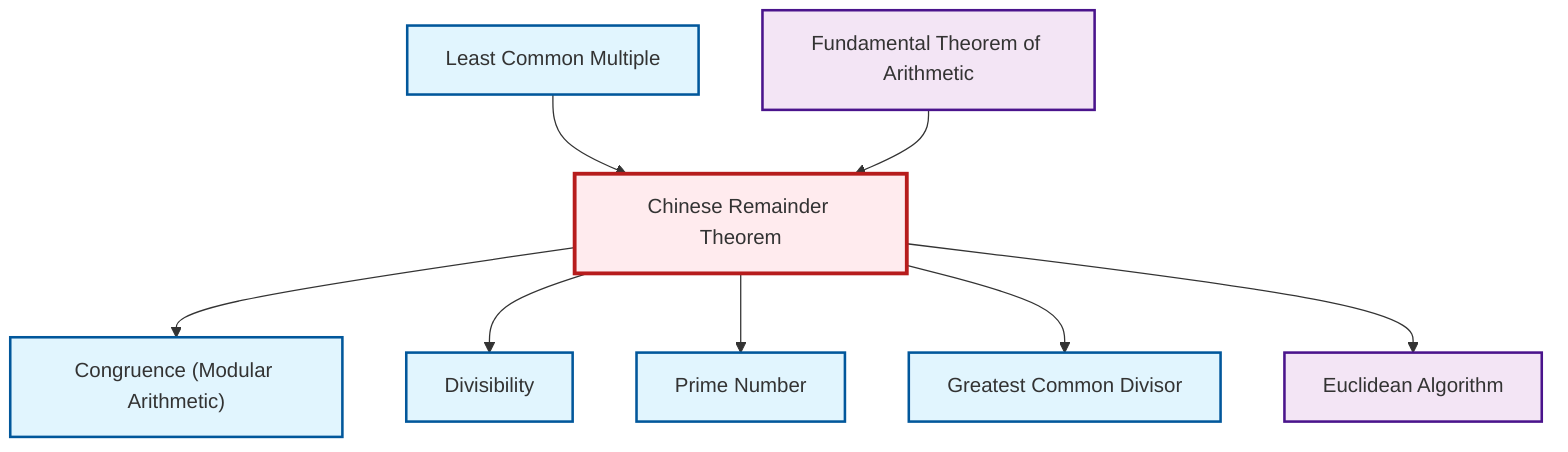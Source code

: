 graph TD
    classDef definition fill:#e1f5fe,stroke:#01579b,stroke-width:2px
    classDef theorem fill:#f3e5f5,stroke:#4a148c,stroke-width:2px
    classDef axiom fill:#fff3e0,stroke:#e65100,stroke-width:2px
    classDef example fill:#e8f5e9,stroke:#1b5e20,stroke-width:2px
    classDef current fill:#ffebee,stroke:#b71c1c,stroke-width:3px
    def-gcd["Greatest Common Divisor"]:::definition
    def-divisibility["Divisibility"]:::definition
    thm-euclidean-algorithm["Euclidean Algorithm"]:::theorem
    def-lcm["Least Common Multiple"]:::definition
    def-prime["Prime Number"]:::definition
    thm-chinese-remainder["Chinese Remainder Theorem"]:::theorem
    thm-fundamental-arithmetic["Fundamental Theorem of Arithmetic"]:::theorem
    def-congruence["Congruence (Modular Arithmetic)"]:::definition
    thm-chinese-remainder --> def-congruence
    thm-chinese-remainder --> def-divisibility
    thm-chinese-remainder --> def-prime
    thm-chinese-remainder --> def-gcd
    thm-chinese-remainder --> thm-euclidean-algorithm
    def-lcm --> thm-chinese-remainder
    thm-fundamental-arithmetic --> thm-chinese-remainder
    class thm-chinese-remainder current